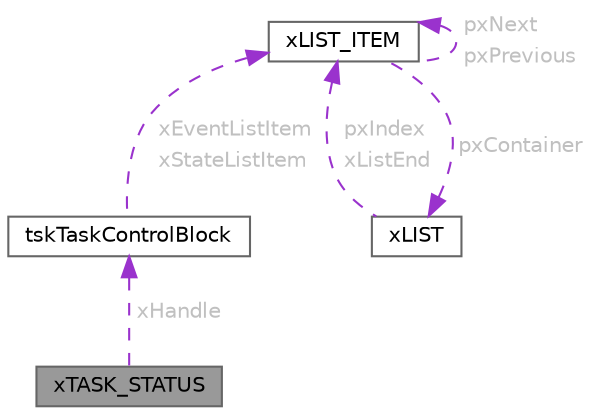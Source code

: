 digraph "xTASK_STATUS"
{
 // LATEX_PDF_SIZE
  bgcolor="transparent";
  edge [fontname=Helvetica,fontsize=10,labelfontname=Helvetica,labelfontsize=10];
  node [fontname=Helvetica,fontsize=10,shape=box,height=0.2,width=0.4];
  Node1 [id="Node000001",label="xTASK_STATUS",height=0.2,width=0.4,color="gray40", fillcolor="grey60", style="filled", fontcolor="black",tooltip=" "];
  Node2 -> Node1 [id="edge1_Node000001_Node000002",dir="back",color="darkorchid3",style="dashed",tooltip=" ",label=<<TABLE CELLBORDER="0" BORDER="0"><TR><TD VALIGN="top" ALIGN="LEFT" CELLPADDING="1" CELLSPACING="0">xHandle</TD></TR>
</TABLE>> ,fontcolor="grey" ];
  Node2 [id="Node000002",label="tskTaskControlBlock",height=0.2,width=0.4,color="gray40", fillcolor="white", style="filled",URL="$structtsk_task_control_block.html",tooltip=" "];
  Node3 -> Node2 [id="edge2_Node000002_Node000003",dir="back",color="darkorchid3",style="dashed",tooltip=" ",label=<<TABLE CELLBORDER="0" BORDER="0"><TR><TD VALIGN="top" ALIGN="LEFT" CELLPADDING="1" CELLSPACING="0">xEventListItem</TD></TR>
<TR><TD VALIGN="top" ALIGN="LEFT" CELLPADDING="1" CELLSPACING="0">xStateListItem</TD></TR>
</TABLE>> ,fontcolor="grey" ];
  Node3 [id="Node000003",label="xLIST_ITEM",height=0.2,width=0.4,color="gray40", fillcolor="white", style="filled",URL="$structx_l_i_s_t___i_t_e_m.html",tooltip=" "];
  Node3 -> Node3 [id="edge3_Node000003_Node000003",dir="back",color="darkorchid3",style="dashed",tooltip=" ",label=<<TABLE CELLBORDER="0" BORDER="0"><TR><TD VALIGN="top" ALIGN="LEFT" CELLPADDING="1" CELLSPACING="0">pxNext</TD></TR>
<TR><TD VALIGN="top" ALIGN="LEFT" CELLPADDING="1" CELLSPACING="0">pxPrevious</TD></TR>
</TABLE>> ,fontcolor="grey" ];
  Node4 -> Node3 [id="edge4_Node000003_Node000004",dir="back",color="darkorchid3",style="dashed",tooltip=" ",label=<<TABLE CELLBORDER="0" BORDER="0"><TR><TD VALIGN="top" ALIGN="LEFT" CELLPADDING="1" CELLSPACING="0">pxContainer</TD></TR>
</TABLE>> ,fontcolor="grey" ];
  Node4 [id="Node000004",label="xLIST",height=0.2,width=0.4,color="gray40", fillcolor="white", style="filled",URL="$structx_l_i_s_t.html",tooltip=" "];
  Node3 -> Node4 [id="edge5_Node000004_Node000003",dir="back",color="darkorchid3",style="dashed",tooltip=" ",label=<<TABLE CELLBORDER="0" BORDER="0"><TR><TD VALIGN="top" ALIGN="LEFT" CELLPADDING="1" CELLSPACING="0">pxIndex</TD></TR>
<TR><TD VALIGN="top" ALIGN="LEFT" CELLPADDING="1" CELLSPACING="0">xListEnd</TD></TR>
</TABLE>> ,fontcolor="grey" ];
}
